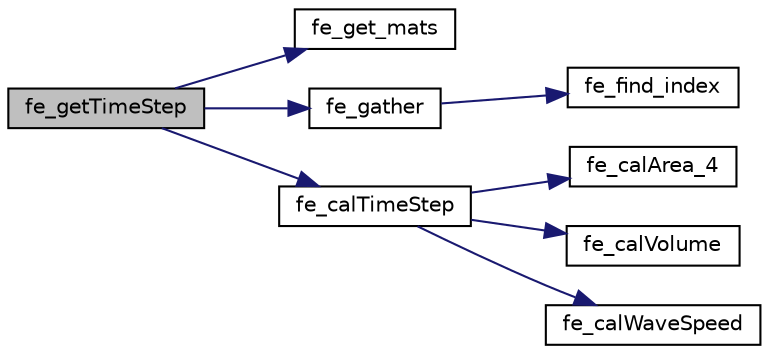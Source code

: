 digraph "fe_getTimeStep"
{
  edge [fontname="Helvetica",fontsize="10",labelfontname="Helvetica",labelfontsize="10"];
  node [fontname="Helvetica",fontsize="10",shape=record];
  rankdir="LR";
  Node14 [label="fe_getTimeStep",height=0.2,width=0.4,color="black", fillcolor="grey75", style="filled", fontcolor="black"];
  Node14 -> Node15 [color="midnightblue",fontsize="10",style="solid"];
  Node15 [label="fe_get_mats",height=0.2,width=0.4,color="black", fillcolor="white", style="filled",URL="$functions_8h.html#af7ffbad6dfcc99fc88b130c1a7b1720a"];
  Node14 -> Node16 [color="midnightblue",fontsize="10",style="solid"];
  Node16 [label="fe_gather",height=0.2,width=0.4,color="black", fillcolor="white", style="filled",URL="$functions_8h.html#ab5053cb12ac67971a7836346e2839725"];
  Node16 -> Node17 [color="midnightblue",fontsize="10",style="solid"];
  Node17 [label="fe_find_index",height=0.2,width=0.4,color="black", fillcolor="white", style="filled",URL="$functions_8h.html#ae4dbe24b761cafa3577afab76726b382"];
  Node14 -> Node18 [color="midnightblue",fontsize="10",style="solid"];
  Node18 [label="fe_calTimeStep",height=0.2,width=0.4,color="black", fillcolor="white", style="filled",URL="$fe___time_step_8cpp.html#ab0d9d059d2b8f829000e6f1f7d1d4ffb"];
  Node18 -> Node19 [color="midnightblue",fontsize="10",style="solid"];
  Node19 [label="fe_calArea_4",height=0.2,width=0.4,color="black", fillcolor="white", style="filled",URL="$functions_8h.html#ac1306a43db522f3da30471d2a6c48686"];
  Node18 -> Node20 [color="midnightblue",fontsize="10",style="solid"];
  Node20 [label="fe_calVolume",height=0.2,width=0.4,color="black", fillcolor="white", style="filled",URL="$functions_8h.html#afbe30e3a940236fc486b96028abf6f46"];
  Node18 -> Node21 [color="midnightblue",fontsize="10",style="solid"];
  Node21 [label="fe_calWaveSpeed",height=0.2,width=0.4,color="black", fillcolor="white", style="filled",URL="$fe___time_step_8cpp.html#acb1ae85901899b3e4e2a1635e036fd35"];
}
